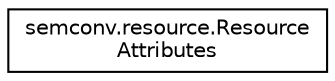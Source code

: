 digraph "Graphical Class Hierarchy"
{
 // LATEX_PDF_SIZE
  edge [fontname="Helvetica",fontsize="10",labelfontname="Helvetica",labelfontsize="10"];
  node [fontname="Helvetica",fontsize="10",shape=record];
  rankdir="LR";
  Node0 [label="semconv.resource.Resource\lAttributes",height=0.2,width=0.4,color="black", fillcolor="white", style="filled",URL="$classsemconv_1_1resource_1_1ResourceAttributes.html",tooltip=" "];
}
